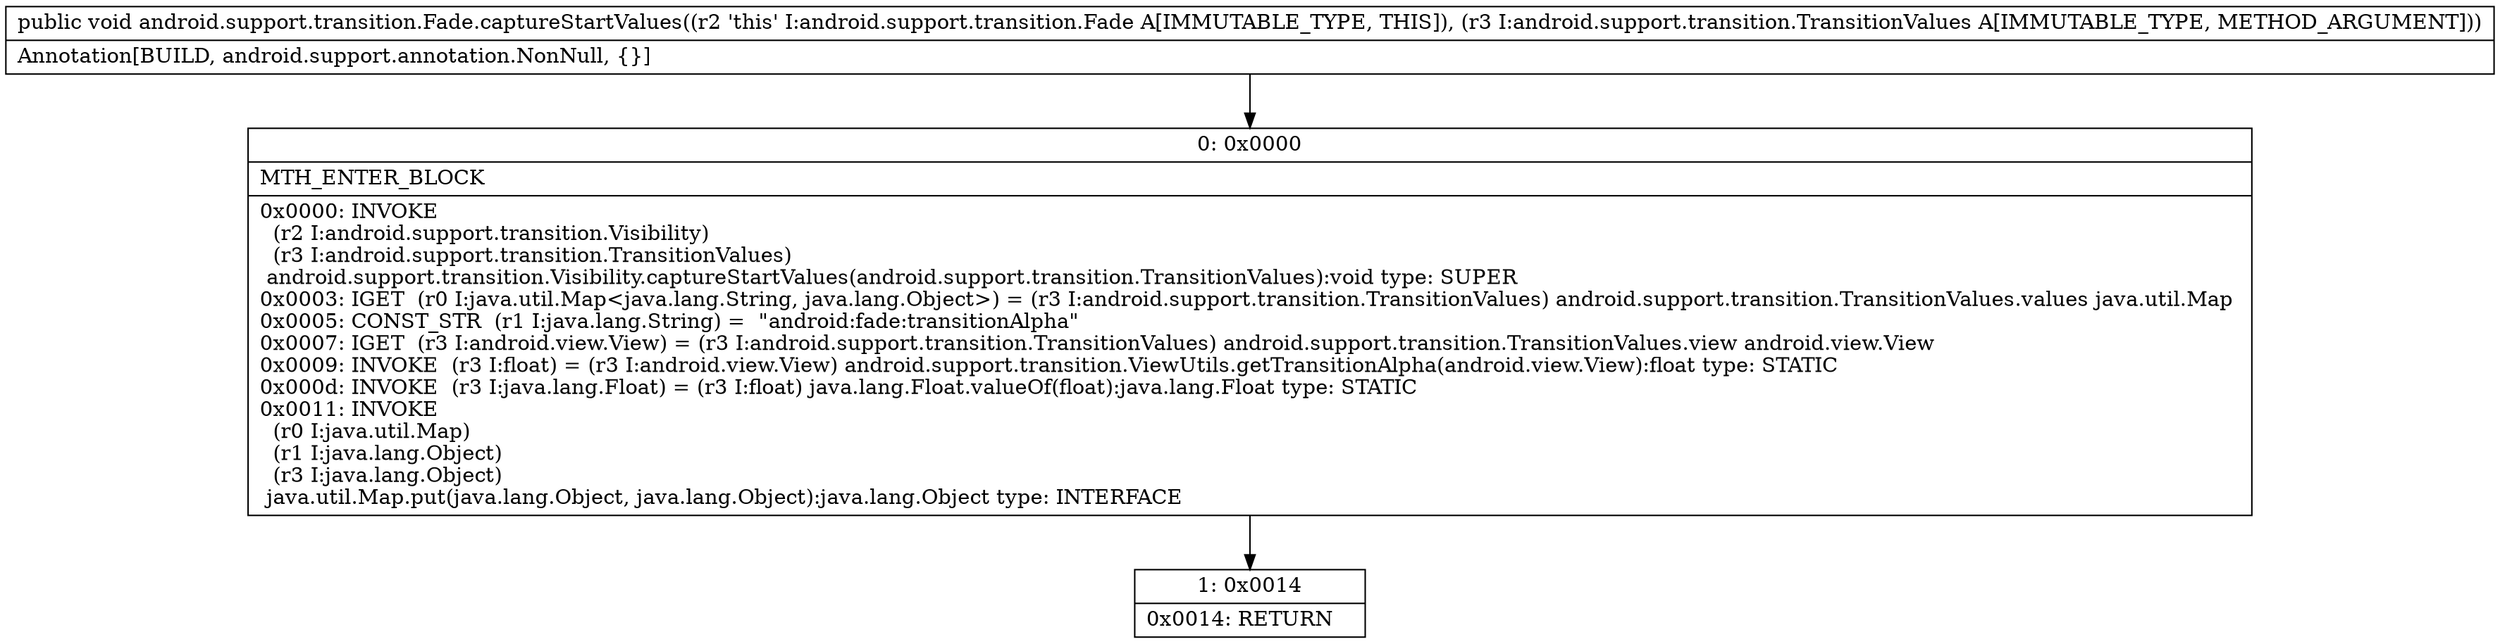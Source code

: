digraph "CFG forandroid.support.transition.Fade.captureStartValues(Landroid\/support\/transition\/TransitionValues;)V" {
Node_0 [shape=record,label="{0\:\ 0x0000|MTH_ENTER_BLOCK\l|0x0000: INVOKE  \l  (r2 I:android.support.transition.Visibility)\l  (r3 I:android.support.transition.TransitionValues)\l android.support.transition.Visibility.captureStartValues(android.support.transition.TransitionValues):void type: SUPER \l0x0003: IGET  (r0 I:java.util.Map\<java.lang.String, java.lang.Object\>) = (r3 I:android.support.transition.TransitionValues) android.support.transition.TransitionValues.values java.util.Map \l0x0005: CONST_STR  (r1 I:java.lang.String) =  \"android:fade:transitionAlpha\" \l0x0007: IGET  (r3 I:android.view.View) = (r3 I:android.support.transition.TransitionValues) android.support.transition.TransitionValues.view android.view.View \l0x0009: INVOKE  (r3 I:float) = (r3 I:android.view.View) android.support.transition.ViewUtils.getTransitionAlpha(android.view.View):float type: STATIC \l0x000d: INVOKE  (r3 I:java.lang.Float) = (r3 I:float) java.lang.Float.valueOf(float):java.lang.Float type: STATIC \l0x0011: INVOKE  \l  (r0 I:java.util.Map)\l  (r1 I:java.lang.Object)\l  (r3 I:java.lang.Object)\l java.util.Map.put(java.lang.Object, java.lang.Object):java.lang.Object type: INTERFACE \l}"];
Node_1 [shape=record,label="{1\:\ 0x0014|0x0014: RETURN   \l}"];
MethodNode[shape=record,label="{public void android.support.transition.Fade.captureStartValues((r2 'this' I:android.support.transition.Fade A[IMMUTABLE_TYPE, THIS]), (r3 I:android.support.transition.TransitionValues A[IMMUTABLE_TYPE, METHOD_ARGUMENT]))  | Annotation[BUILD, android.support.annotation.NonNull, \{\}]\l}"];
MethodNode -> Node_0;
Node_0 -> Node_1;
}

